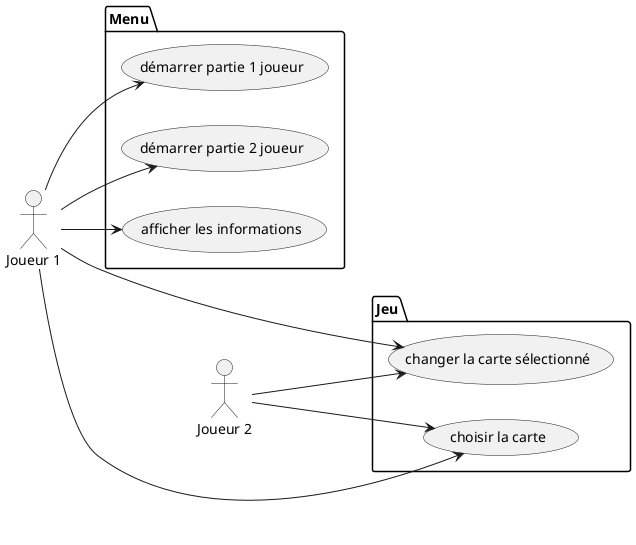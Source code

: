 @startuml usecase
left to right direction

:Joueur 1: as A1
:Joueur 2: as A2

package Menu{
    (démarrer partie 1 joueur) as UC1
    (démarrer partie 2 joueur) as UC2
    (afficher les informations) as UC3
}

package Jeu{
    (changer la carte sélectionné) as UC4
    (choisir la carte) as UC5
}


A1-->UC1
A1-->UC2
A1-->UC3

A1--->UC4
A1-->UC5
A2-->UC4
A2-->UC5

@enduml